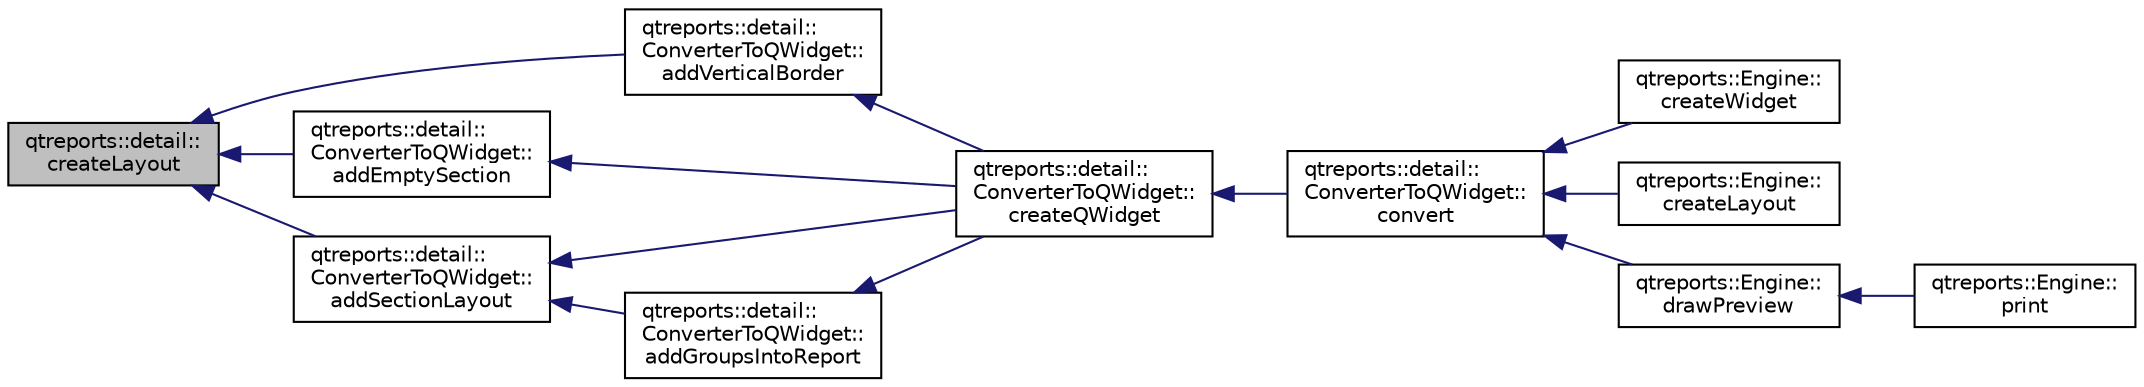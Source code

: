 digraph "qtreports::detail::createLayout"
{
 // INTERACTIVE_SVG=YES
  bgcolor="transparent";
  edge [fontname="Helvetica",fontsize="10",labelfontname="Helvetica",labelfontsize="10"];
  node [fontname="Helvetica",fontsize="10",shape=record];
  rankdir="LR";
  Node1 [label="qtreports::detail::\lcreateLayout",height=0.2,width=0.4,color="black", fillcolor="grey75", style="filled", fontcolor="black"];
  Node1 -> Node2 [dir="back",color="midnightblue",fontsize="10",style="solid",fontname="Helvetica"];
  Node2 [label="qtreports::detail::\lConverterToQWidget::\laddVerticalBorder",height=0.2,width=0.4,color="black",URL="$classqtreports_1_1detail_1_1_converter_to_q_widget.html#af350953efb07bf3393c33846a81b1121",tooltip="Добавляет вертикальную границу. "];
  Node2 -> Node3 [dir="back",color="midnightblue",fontsize="10",style="solid",fontname="Helvetica"];
  Node3 [label="qtreports::detail::\lConverterToQWidget::\lcreateQWidget",height=0.2,width=0.4,color="black",URL="$classqtreports_1_1detail_1_1_converter_to_q_widget.html#a96a53267cf2b8092e174906ea7f0f56f",tooltip="Конвертирует отчет в QWidget. "];
  Node3 -> Node4 [dir="back",color="midnightblue",fontsize="10",style="solid",fontname="Helvetica"];
  Node4 [label="qtreports::detail::\lConverterToQWidget::\lconvert",height=0.2,width=0.4,color="black",URL="$classqtreports_1_1detail_1_1_converter_to_q_widget.html#a4b42725ccbbc910522dca786da95fbb6",tooltip="Конвертирует отчет в виджет. "];
  Node4 -> Node5 [dir="back",color="midnightblue",fontsize="10",style="solid",fontname="Helvetica"];
  Node5 [label="qtreports::Engine::\lcreateWidget",height=0.2,width=0.4,color="black",URL="$classqtreports_1_1_engine.html#a2a0fef0c95335eec5df4f61e4ffa7434",tooltip="Создает виджет отчета для вывода на экран. "];
  Node4 -> Node6 [dir="back",color="midnightblue",fontsize="10",style="solid",fontname="Helvetica"];
  Node6 [label="qtreports::Engine::\lcreateLayout",height=0.2,width=0.4,color="black",URL="$classqtreports_1_1_engine.html#a3966d8f0ebb6c1f94812ec21e21680c0"];
  Node4 -> Node7 [dir="back",color="midnightblue",fontsize="10",style="solid",fontname="Helvetica"];
  Node7 [label="qtreports::Engine::\ldrawPreview",height=0.2,width=0.4,color="black",URL="$classqtreports_1_1_engine.html#a93dc7711446a155f87d9146efb493f9e"];
  Node7 -> Node8 [dir="back",color="midnightblue",fontsize="10",style="solid",fontname="Helvetica"];
  Node8 [label="qtreports::Engine::\lprint",height=0.2,width=0.4,color="black",URL="$classqtreports_1_1_engine.html#ae80c66a0bc958bf82e023b646e18d55b"];
  Node1 -> Node9 [dir="back",color="midnightblue",fontsize="10",style="solid",fontname="Helvetica"];
  Node9 [label="qtreports::detail::\lConverterToQWidget::\laddEmptySection",height=0.2,width=0.4,color="black",URL="$classqtreports_1_1detail_1_1_converter_to_q_widget.html#a21d211f4a1f0f46f2220a0959c36367b",tooltip="Добавляет пустую секцию. "];
  Node9 -> Node3 [dir="back",color="midnightblue",fontsize="10",style="solid",fontname="Helvetica"];
  Node1 -> Node10 [dir="back",color="midnightblue",fontsize="10",style="solid",fontname="Helvetica"];
  Node10 [label="qtreports::detail::\lConverterToQWidget::\laddSectionLayout",height=0.2,width=0.4,color="black",URL="$classqtreports_1_1detail_1_1_converter_to_q_widget.html#ae126b16c5a846e84f12d86ca8ef253dd",tooltip="Добавляет секцию. "];
  Node10 -> Node3 [dir="back",color="midnightblue",fontsize="10",style="solid",fontname="Helvetica"];
  Node10 -> Node11 [dir="back",color="midnightblue",fontsize="10",style="solid",fontname="Helvetica"];
  Node11 [label="qtreports::detail::\lConverterToQWidget::\laddGroupsIntoReport",height=0.2,width=0.4,color="black",URL="$classqtreports_1_1detail_1_1_converter_to_q_widget.html#ac98aceb5ee703053d7691029da84e296",tooltip="Функция добавления группировок в отчет. "];
  Node11 -> Node3 [dir="back",color="midnightblue",fontsize="10",style="solid",fontname="Helvetica"];
}

